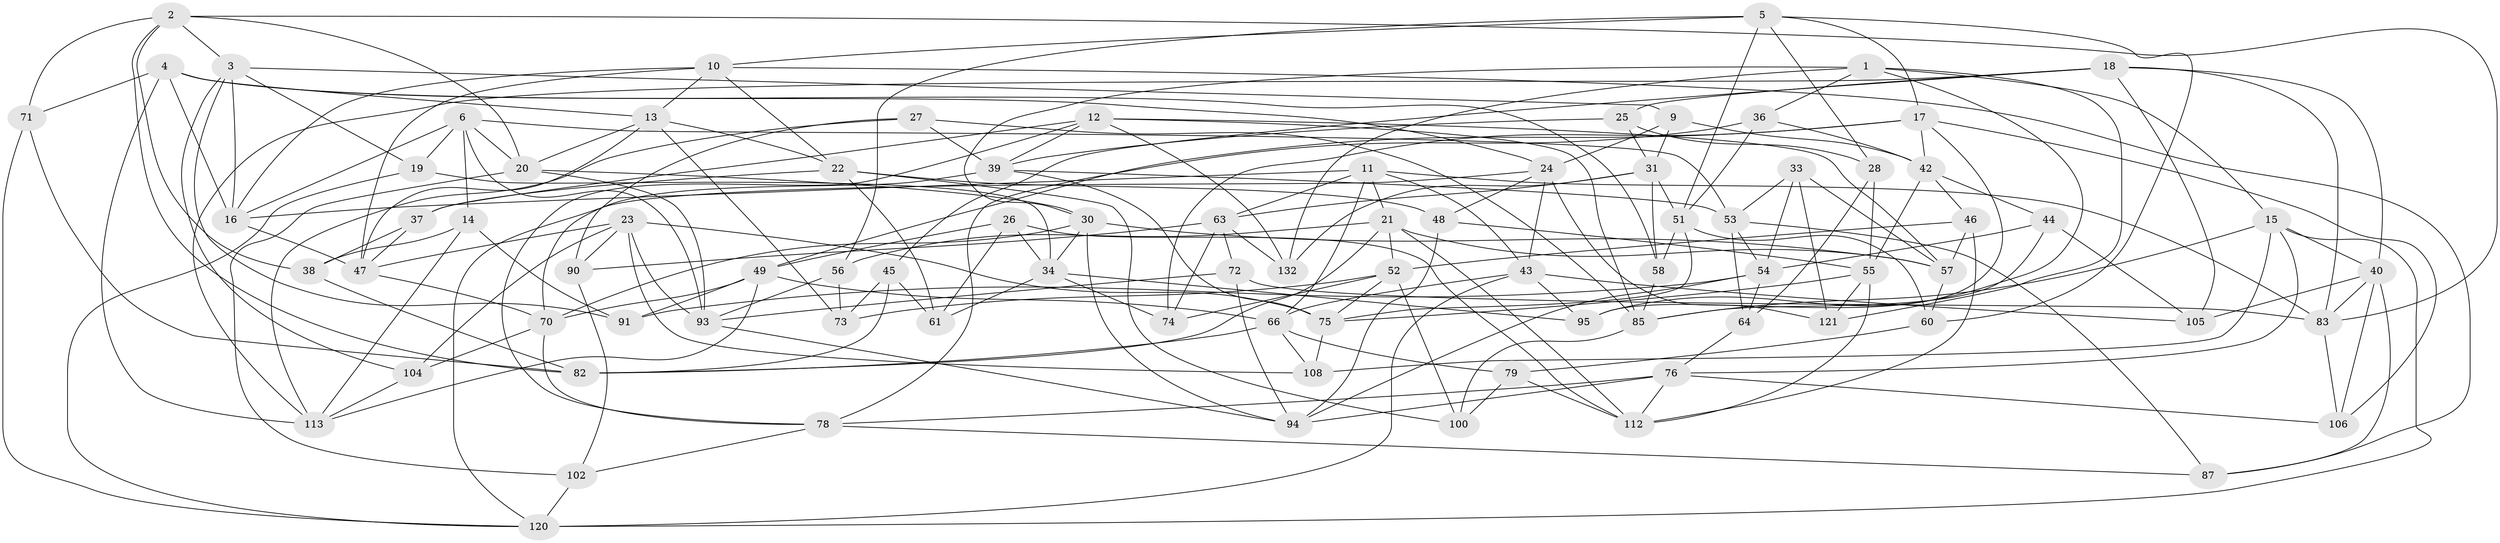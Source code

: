 // Generated by graph-tools (version 1.1) at 2025/24/03/03/25 07:24:31]
// undirected, 85 vertices, 218 edges
graph export_dot {
graph [start="1"]
  node [color=gray90,style=filled];
  1 [super="+8"];
  2 [super="+116"];
  3 [super="+7"];
  4 [super="+50"];
  5 [super="+89"];
  6 [super="+65"];
  9;
  10 [super="+32"];
  11 [super="+122"];
  12 [super="+129"];
  13 [super="+103"];
  14;
  15 [super="+115"];
  16 [super="+59"];
  17 [super="+68"];
  18 [super="+41"];
  19;
  20 [super="+69"];
  21 [super="+117"];
  22 [super="+29"];
  23 [super="+84"];
  24 [super="+62"];
  25;
  26;
  27;
  28;
  30 [super="+119"];
  31 [super="+35"];
  33;
  34 [super="+124"];
  36;
  37;
  38;
  39 [super="+111"];
  40 [super="+110"];
  42 [super="+80"];
  43 [super="+101"];
  44;
  45;
  46;
  47 [super="+133"];
  48;
  49 [super="+130"];
  51 [super="+131"];
  52 [super="+77"];
  53 [super="+114"];
  54 [super="+81"];
  55 [super="+88"];
  56;
  57 [super="+92"];
  58;
  60;
  61;
  63 [super="+123"];
  64;
  66 [super="+67"];
  70 [super="+96"];
  71;
  72;
  73;
  74;
  75 [super="+107"];
  76 [super="+86"];
  78 [super="+97"];
  79;
  82 [super="+109"];
  83 [super="+125"];
  85 [super="+99"];
  87;
  90;
  91;
  93 [super="+118"];
  94 [super="+98"];
  95;
  100;
  102;
  104;
  105;
  106;
  108;
  112 [super="+126"];
  113 [super="+127"];
  120 [super="+128"];
  121;
  132;
  1 -- 36;
  1 -- 95;
  1 -- 30;
  1 -- 132;
  1 -- 121;
  1 -- 15;
  2 -- 83;
  2 -- 71;
  2 -- 82;
  2 -- 3;
  2 -- 38;
  2 -- 20;
  3 -- 16;
  3 -- 19;
  3 -- 104;
  3 -- 9;
  3 -- 91;
  4 -- 58;
  4 -- 13;
  4 -- 16;
  4 -- 24;
  4 -- 113;
  4 -- 71;
  5 -- 51;
  5 -- 60;
  5 -- 56;
  5 -- 17;
  5 -- 28;
  5 -- 10;
  6 -- 19;
  6 -- 14;
  6 -- 53;
  6 -- 20;
  6 -- 93;
  6 -- 16;
  9 -- 31;
  9 -- 42;
  9 -- 24;
  10 -- 22;
  10 -- 13;
  10 -- 87;
  10 -- 16;
  10 -- 47;
  11 -- 21;
  11 -- 66;
  11 -- 43;
  11 -- 63;
  11 -- 16;
  11 -- 83;
  12 -- 132;
  12 -- 85;
  12 -- 57;
  12 -- 37;
  12 -- 39;
  12 -- 78;
  13 -- 22;
  13 -- 73;
  13 -- 47;
  13 -- 20;
  14 -- 91;
  14 -- 38;
  14 -- 113;
  15 -- 108;
  15 -- 40;
  15 -- 85;
  15 -- 120;
  15 -- 76;
  16 -- 47;
  17 -- 49;
  17 -- 42;
  17 -- 74;
  17 -- 106;
  17 -- 95;
  18 -- 113;
  18 -- 25;
  18 -- 40;
  18 -- 105;
  18 -- 45;
  18 -- 83;
  19 -- 34;
  19 -- 120;
  20 -- 93;
  20 -- 30;
  20 -- 102;
  21 -- 112;
  21 -- 56;
  21 -- 52;
  21 -- 82;
  21 -- 57;
  22 -- 100;
  22 -- 48;
  22 -- 37;
  22 -- 61;
  23 -- 104;
  23 -- 47;
  23 -- 108;
  23 -- 90;
  23 -- 75;
  23 -- 93;
  24 -- 43;
  24 -- 48;
  24 -- 120;
  24 -- 121;
  25 -- 28;
  25 -- 31;
  25 -- 39;
  26 -- 112;
  26 -- 61;
  26 -- 34;
  26 -- 49;
  27 -- 90;
  27 -- 113;
  27 -- 39;
  27 -- 85;
  28 -- 64;
  28 -- 55;
  30 -- 70;
  30 -- 34;
  30 -- 94;
  30 -- 57;
  31 -- 58;
  31 -- 132;
  31 -- 63;
  31 -- 51;
  33 -- 57;
  33 -- 121;
  33 -- 54;
  33 -- 53;
  34 -- 61;
  34 -- 95;
  34 -- 74;
  36 -- 78;
  36 -- 51;
  36 -- 42;
  37 -- 38;
  37 -- 47;
  38 -- 82;
  39 -- 75;
  39 -- 70;
  39 -- 53;
  40 -- 106;
  40 -- 87;
  40 -- 105;
  40 -- 83;
  42 -- 44;
  42 -- 46;
  42 -- 55;
  43 -- 105;
  43 -- 66;
  43 -- 95;
  43 -- 120;
  44 -- 105;
  44 -- 54;
  44 -- 85;
  45 -- 73;
  45 -- 61;
  45 -- 82;
  46 -- 57;
  46 -- 52;
  46 -- 112;
  47 -- 70;
  48 -- 94;
  48 -- 55;
  49 -- 91;
  49 -- 70;
  49 -- 66;
  49 -- 113;
  51 -- 60;
  51 -- 75;
  51 -- 58;
  52 -- 100;
  52 -- 73;
  52 -- 75;
  52 -- 74;
  53 -- 64;
  53 -- 87;
  53 -- 54;
  54 -- 91;
  54 -- 64;
  54 -- 94;
  55 -- 121;
  55 -- 75;
  55 -- 112;
  56 -- 73;
  56 -- 93;
  57 -- 60;
  58 -- 85;
  60 -- 79;
  63 -- 90;
  63 -- 72;
  63 -- 74;
  63 -- 132;
  64 -- 76;
  66 -- 108;
  66 -- 79;
  66 -- 82;
  70 -- 104;
  70 -- 78;
  71 -- 82;
  71 -- 120;
  72 -- 94;
  72 -- 83;
  72 -- 93;
  75 -- 108;
  76 -- 94;
  76 -- 78;
  76 -- 106;
  76 -- 112;
  78 -- 102;
  78 -- 87;
  79 -- 100;
  79 -- 112;
  83 -- 106;
  85 -- 100;
  90 -- 102;
  93 -- 94;
  102 -- 120;
  104 -- 113;
}
